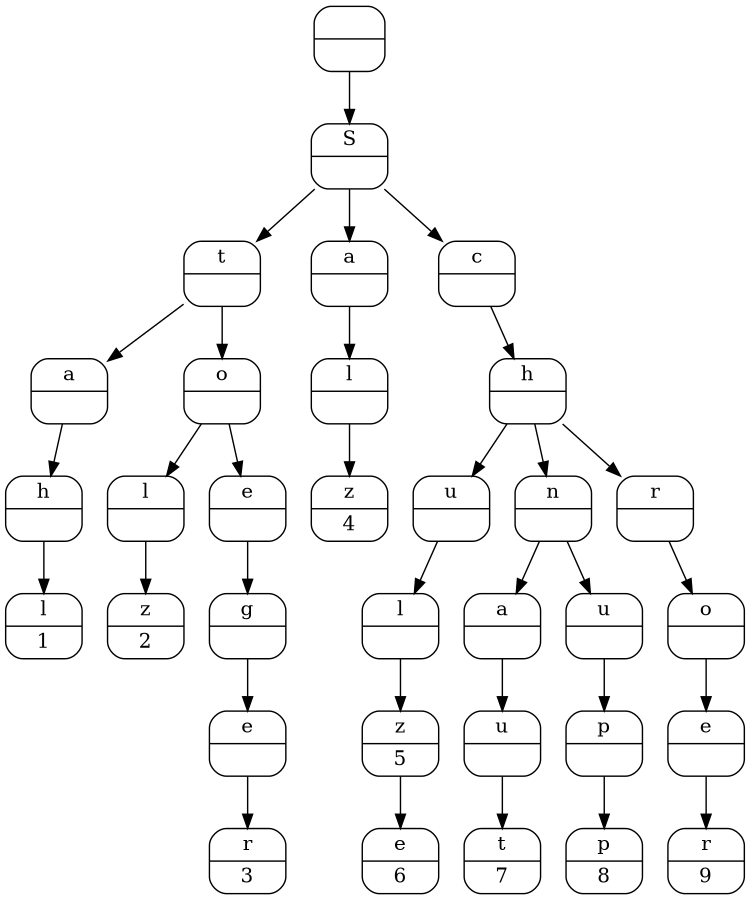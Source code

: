 digraph G {

    size = "5,7";
    0 [ shape = Mrecord, label = "{ | }", height = 0.5, width = 0.7];

    1 [ shape = Mrecord, label = "{ S| }" ] ;

    22 [ shape = Mrecord, label = "{ t| }" ] ;

    33 [ shape = Mrecord, label = "{ a| }" ] ;

    34 [ shape = Mrecord, label = "{h|}" ] ;

    35 [ shape = Mrecord, label = "{ l | 1}" ] ;

     34 -> 35;

     33 -> 34;

     22 -> 33;

    23 [ shape = Mrecord, label = "{ o| }" ] ;

    28 [ shape = Mrecord, label = "{ l| }" ] ;

    29 [ shape = Mrecord, label = "{ z | 2}" ] ;

     28 -> 29;

     23 -> 28;

    24 [ shape = Mrecord, label = "{ e| }" ] ;

    25 [ shape = Mrecord, label = "{ g| }" ] ;

    26 [ shape = Mrecord, label = "{ e| }" ] ;

    27 [ shape = Mrecord, label = "{ r | 3}" ] ;

     26 -> 27;

     25 -> 26;

     24 -> 25;

     23 -> 24;

     22 -> 23;

     1 -> 22;

    30 [ shape = Mrecord, label = "{ a| }" ] ;

    31 [ shape = Mrecord, label = "{ l| }" ] ;

    32 [ shape = Mrecord, label = "{ z | 4}" ] ;

     31 -> 32;

     30 -> 31;

     1 -> 30;

    2 [ shape = Mrecord, label = "{ c| }" ] ;

    3 [ shape = Mrecord, label = "{ h| }" ] ;

    7 [ shape = Mrecord, label = "{ u| }" ] ;

    8 [ shape = Mrecord, label = "{ l| }" ] ;

    9 [ shape = Mrecord, label = "{ z | 5}" ] ;

    10 [ shape = Mrecord, label = "{ e | 6}" ] ;

     9 -> 10;

     8 -> 9;

     7 -> 8;

     3 -> 7;

    11 [ shape = Mrecord, label = "{ n| }" ] ;

    12 [ shape = Mrecord, label = "{ a| }" ] ;

    13 [ shape = Mrecord, label = "{ u| }" ] ;

    14 [ shape = Mrecord, label = "{ t | 7}" ] ;

     13 -> 14;

     12 -> 13;

     11 -> 12;

    15 [ shape = Mrecord, label = "{ u| }" ] ;

    16 [ shape = Mrecord, label = "{ p| }" ] ;

    17 [ shape = Mrecord, label = "{ p | 8}" ] ;

     16 -> 17;

     15 -> 16;

     11 -> 15;

     3 -> 11;

    18 [ shape = Mrecord, label = "{ r| }" ] ;

    19 [ shape = Mrecord, label = "{ o| }" ] ;

    20 [ shape = Mrecord, label = "{ e| }" ] ;

    21 [ shape = Mrecord, label = "{ r | 9}" ] ;

     20 -> 21;

     19 -> 20;

     18 -> 19;

     3 -> 18;

     2 -> 3;

     1 -> 2;

     0 -> 1;

}

